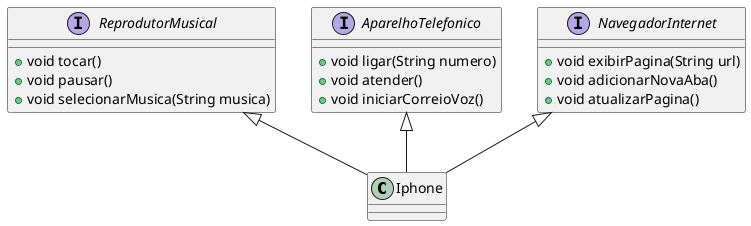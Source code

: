 @startuml
class Iphone
interface ReprodutorMusical {
  + void tocar()
  + void pausar()
  + void selecionarMusica(String musica)
}
interface AparelhoTelefonico {
  + void ligar(String numero)
  + void atender()
  + void iniciarCorreioVoz()
}
interface NavegadorInternet {
  + void exibirPagina(String url)
  + void adicionarNovaAba()
  + void atualizarPagina()
}

ReprodutorMusical <|-- Iphone
AparelhoTelefonico <|-- Iphone
NavegadorInternet <|-- Iphone
@enduml